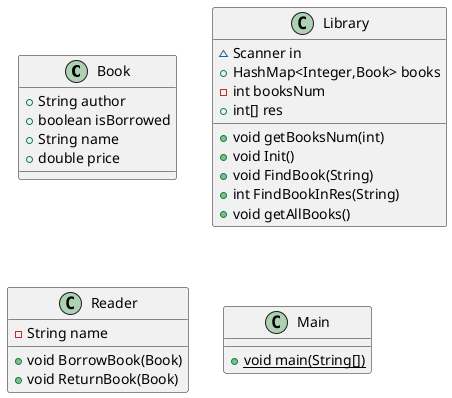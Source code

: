 @startuml
class Book {
+ String author
+ boolean isBorrowed
+ String name
+ double price
}

class Library {
~ Scanner in
+ HashMap<Integer,Book> books
- int booksNum
+ int[] res
+ void getBooksNum(int)
+ void Init()
+ void FindBook(String)
+ int FindBookInRes(String)
+ void getAllBooks()
}


class Reader {
- String name
+ void BorrowBook(Book)
+ void ReturnBook(Book)
}


class Main {
+ {static} void main(String[])
}

@enduml